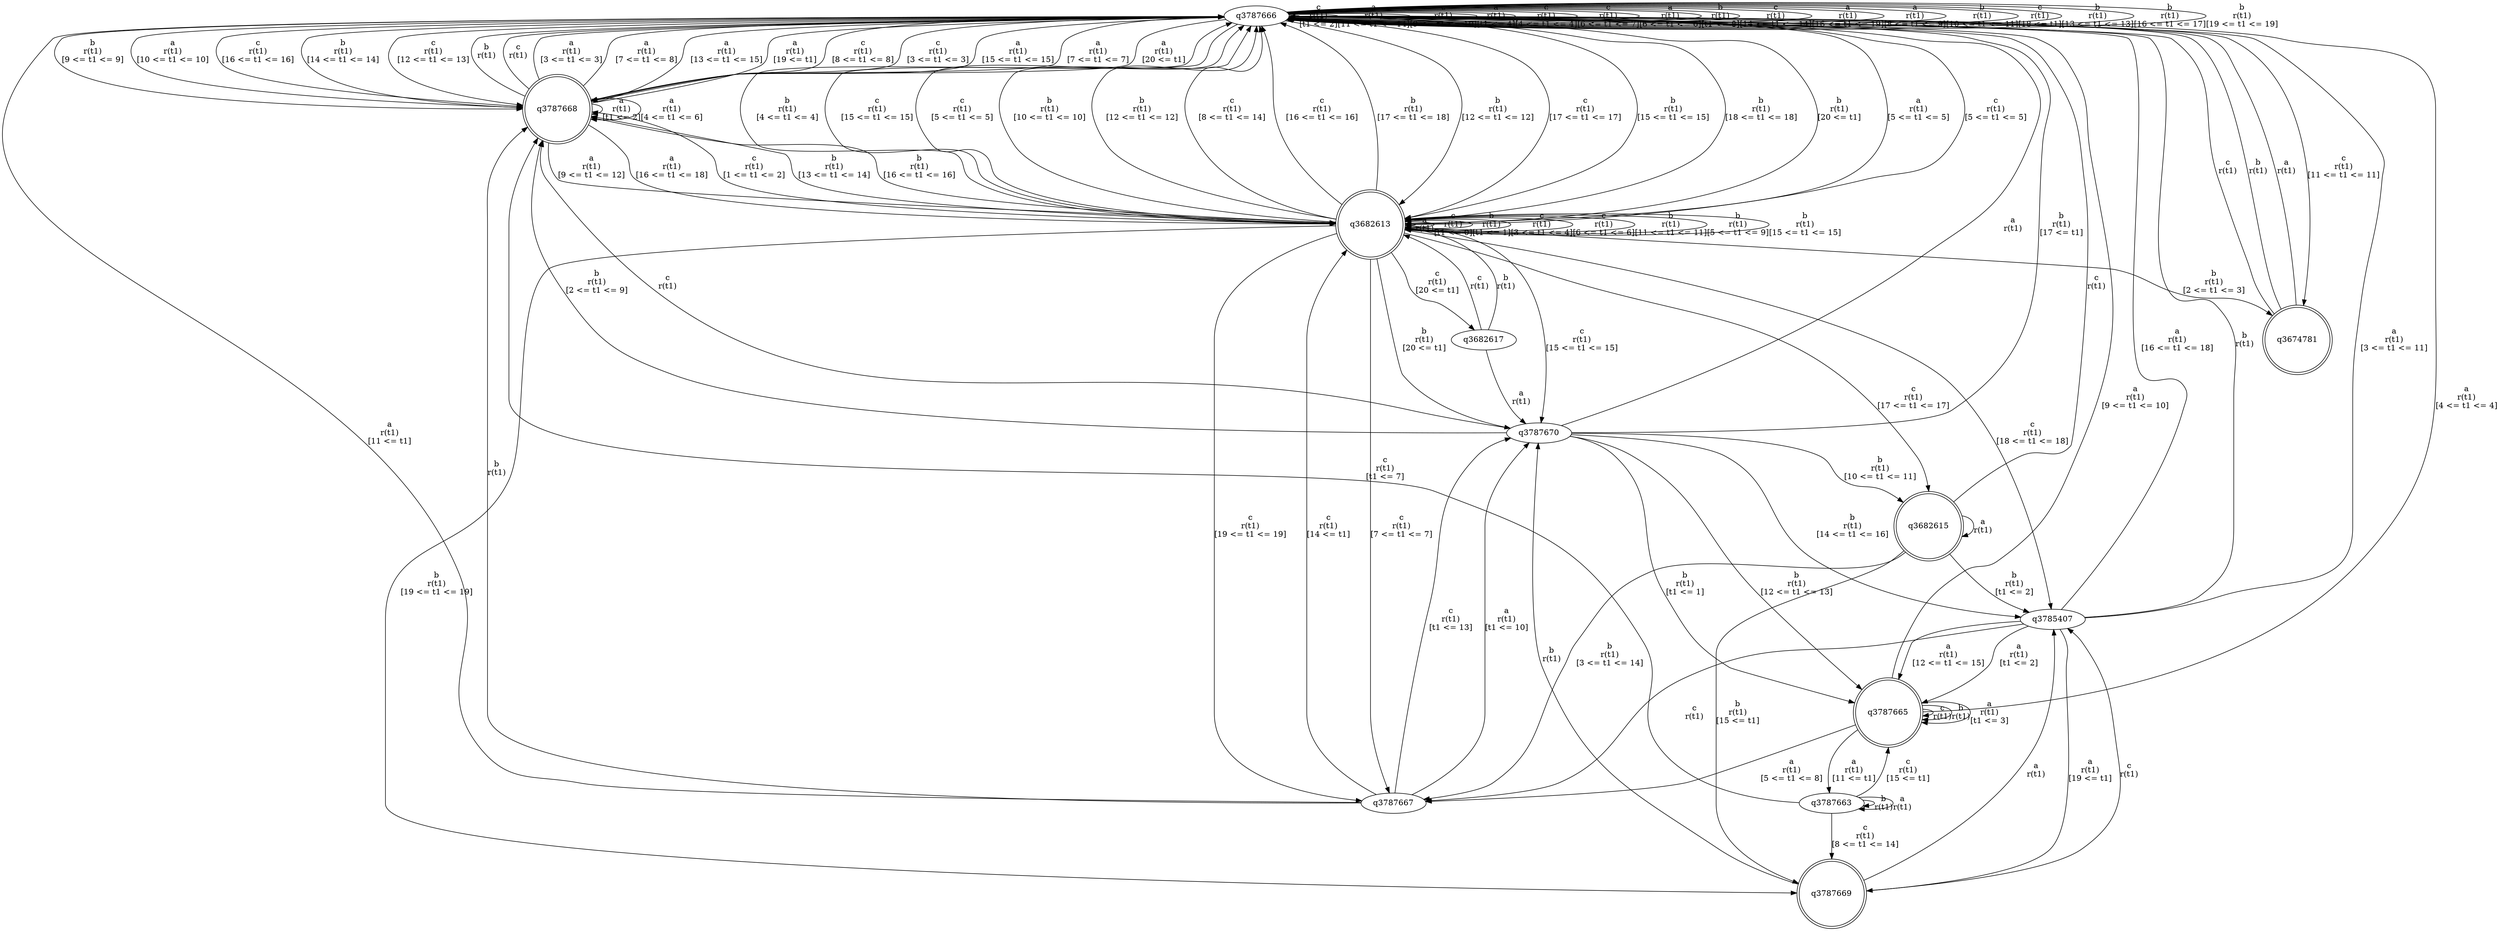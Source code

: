 digraph "tests_1/test102/solution101/solution_verwer" {
	q3787666[label=q3787666]
	q3787668[label=q3787668 shape=doublecircle]
	q3682613[label=q3682613 shape=doublecircle]
	q3674781[label=q3674781 shape=doublecircle]
	q3787667[label=q3787667]
	q3787670[label=q3787670]
	q3787665[label=q3787665 shape=doublecircle]
	q3787663[label=q3787663]
	q3787669[label=q3787669 shape=doublecircle]
	q3785407[label=q3785407]
	q3682615[label=q3682615 shape=doublecircle]
	q3682617[label=q3682617]
	q3787666 -> q3787668[label="c\nr(t1)\n[8 <= t1 <= 8]"]
	q3787668 -> q3787666[label="b\nr(t1)\n"]
	q3787668 -> q3787666[label="c\nr(t1)\n"]
	q3787668 -> q3787668[label="a\nr(t1)\n[t1 <= 2]"]
	q3787668 -> q3787666[label="a\nr(t1)\n[3 <= t1 <= 3]"]
	q3787668 -> q3787668[label="a\nr(t1)\n[4 <= t1 <= 6]"]
	q3787668 -> q3787666[label="a\nr(t1)\n[7 <= t1 <= 8]"]
	q3787668 -> q3787666[label="a\nr(t1)\n[13 <= t1 <= 15]"]
	q3787668 -> q3787666[label="a\nr(t1)\n[19 <= t1]"]
	q3787668 -> q3682613[label="a\nr(t1)\n[9 <= t1 <= 12]"]
	q3682613 -> q3682613[label="a\nr(t1)\n"]
	q3682613 -> q3682613[label="c\nr(t1)\n[t1 <= 0]"]
	q3682613 -> q3682613[label="b\nr(t1)\n[t1 <= 1]"]
	q3682613 -> q3787668[label="c\nr(t1)\n[1 <= t1 <= 2]"]
	q3682613 -> q3674781[label="b\nr(t1)\n[2 <= t1 <= 3]"]
	q3674781 -> q3787666[label="c\nr(t1)\n"]
	q3674781 -> q3787666[label="b\nr(t1)\n"]
	q3674781 -> q3787666[label="a\nr(t1)\n"]
	q3682613 -> q3787666[label="b\nr(t1)\n[4 <= t1 <= 4]"]
	q3682613 -> q3682613[label="c\nr(t1)\n[3 <= t1 <= 4]"]
	q3682613 -> q3787666[label="c\nr(t1)\n[5 <= t1 <= 5]"]
	q3682613 -> q3682613[label="c\nr(t1)\n[6 <= t1 <= 6]"]
	q3682613 -> q3787667[label="c\nr(t1)\n[7 <= t1 <= 7]"]
	q3787667 -> q3787668[label="b\nr(t1)\n"]
	q3787667 -> q3787670[label="c\nr(t1)\n[t1 <= 13]"]
	q3787670 -> q3787666[label="a\nr(t1)\n"]
	q3787670 -> q3787668[label="c\nr(t1)\n"]
	q3787670 -> q3787665[label="b\nr(t1)\n[t1 <= 1]"]
	q3787665 -> q3787665[label="c\nr(t1)\n"]
	q3787665 -> q3787665[label="b\nr(t1)\n"]
	q3787665 -> q3787665[label="a\nr(t1)\n[t1 <= 3]"]
	q3787665 -> q3787666[label="a\nr(t1)\n[4 <= t1 <= 4]"]
	q3787665 -> q3787667[label="a\nr(t1)\n[5 <= t1 <= 8]"]
	q3787665 -> q3787666[label="a\nr(t1)\n[9 <= t1 <= 10]"]
	q3787665 -> q3787663[label="a\nr(t1)\n[11 <= t1]"]
	q3787663 -> q3787663[label="b\nr(t1)\n"]
	q3787663 -> q3787663[label="a\nr(t1)\n"]
	q3787663 -> q3787668[label="c\nr(t1)\n[t1 <= 7]"]
	q3787663 -> q3787669[label="c\nr(t1)\n[8 <= t1 <= 14]"]
	q3787669 -> q3785407[label="c\nr(t1)\n"]
	q3785407 -> q3787666[label="b\nr(t1)\n"]
	q3785407 -> q3787667[label="c\nr(t1)\n"]
	q3785407 -> q3787665[label="a\nr(t1)\n[t1 <= 2]"]
	q3785407 -> q3787666[label="a\nr(t1)\n[3 <= t1 <= 11]"]
	q3785407 -> q3787665[label="a\nr(t1)\n[12 <= t1 <= 15]"]
	q3785407 -> q3787666[label="a\nr(t1)\n[16 <= t1 <= 18]"]
	q3785407 -> q3787669[label="a\nr(t1)\n[19 <= t1]"]
	q3787669 -> q3787670[label="b\nr(t1)\n"]
	q3787669 -> q3785407[label="a\nr(t1)\n"]
	q3787663 -> q3787665[label="c\nr(t1)\n[15 <= t1]"]
	q3787670 -> q3787668[label="b\nr(t1)\n[2 <= t1 <= 9]"]
	q3787670 -> q3785407[label="b\nr(t1)\n[14 <= t1 <= 16]"]
	q3787670 -> q3787666[label="b\nr(t1)\n[17 <= t1]"]
	q3787670 -> q3682615[label="b\nr(t1)\n[10 <= t1 <= 11]"]
	q3682615 -> q3787666[label="c\nr(t1)\n"]
	q3682615 -> q3682615[label="a\nr(t1)\n"]
	q3682615 -> q3785407[label="b\nr(t1)\n[t1 <= 2]"]
	q3682615 -> q3787667[label="b\nr(t1)\n[3 <= t1 <= 14]"]
	q3682615 -> q3787669[label="b\nr(t1)\n[15 <= t1]"]
	q3787670 -> q3787665[label="b\nr(t1)\n[12 <= t1 <= 13]"]
	q3787667 -> q3682613[label="c\nr(t1)\n[14 <= t1]"]
	q3787667 -> q3787666[label="a\nr(t1)\n[11 <= t1]"]
	q3787667 -> q3787670[label="a\nr(t1)\n[t1 <= 10]"]
	q3682613 -> q3787666[label="b\nr(t1)\n[10 <= t1 <= 10]"]
	q3682613 -> q3682613[label="b\nr(t1)\n[11 <= t1 <= 11]"]
	q3682613 -> q3787666[label="b\nr(t1)\n[12 <= t1 <= 12]"]
	q3682613 -> q3787668[label="b\nr(t1)\n[13 <= t1 <= 14]"]
	q3682613 -> q3682613[label="b\nr(t1)\n[5 <= t1 <= 9]"]
	q3682613 -> q3787666[label="c\nr(t1)\n[8 <= t1 <= 14]"]
	q3682613 -> q3682613[label="b\nr(t1)\n[15 <= t1 <= 15]"]
	q3682613 -> q3787670[label="c\nr(t1)\n[15 <= t1 <= 15]"]
	q3682613 -> q3787668[label="b\nr(t1)\n[16 <= t1 <= 16]"]
	q3682613 -> q3787666[label="c\nr(t1)\n[16 <= t1 <= 16]"]
	q3682613 -> q3682615[label="c\nr(t1)\n[17 <= t1 <= 17]"]
	q3682613 -> q3787666[label="b\nr(t1)\n[17 <= t1 <= 18]"]
	q3682613 -> q3785407[label="c\nr(t1)\n[18 <= t1 <= 18]"]
	q3682613 -> q3787669[label="b\nr(t1)\n[19 <= t1 <= 19]"]
	q3682613 -> q3787670[label="b\nr(t1)\n[20 <= t1]"]
	q3682613 -> q3787667[label="c\nr(t1)\n[19 <= t1 <= 19]"]
	q3682613 -> q3682617[label="c\nr(t1)\n[20 <= t1]"]
	q3682617 -> q3682613[label="c\nr(t1)\n"]
	q3682617 -> q3787670[label="a\nr(t1)\n"]
	q3682617 -> q3682613[label="b\nr(t1)\n"]
	q3787668 -> q3682613[label="a\nr(t1)\n[16 <= t1 <= 18]"]
	q3787666 -> q3787666[label="c\nr(t1)\n[t1 <= 2]"]
	q3787666 -> q3787666[label="a\nr(t1)\n[11 <= t1 <= 14]"]
	q3787666 -> q3787668[label="c\nr(t1)\n[3 <= t1 <= 3]"]
	q3787666 -> q3787666[label="c\nr(t1)\n[9 <= t1 <= 10]"]
	q3787666 -> q3787666[label="a\nr(t1)\n[t1 <= 4]"]
	q3787666 -> q3787668[label="a\nr(t1)\n[15 <= t1 <= 15]"]
	q3787666 -> q3787666[label="c\nr(t1)\n[4 <= t1 <= 4]"]
	q3787666 -> q3674781[label="c\nr(t1)\n[11 <= t1 <= 11]"]
	q3787666 -> q3682613[label="a\nr(t1)\n[5 <= t1 <= 5]"]
	q3787666 -> q3682613[label="c\nr(t1)\n[5 <= t1 <= 5]"]
	q3787666 -> q3787666[label="c\nr(t1)\n[6 <= t1 <= 7]"]
	q3787666 -> q3787666[label="a\nr(t1)\n[6 <= t1 <= 6]"]
	q3787666 -> q3787668[label="a\nr(t1)\n[7 <= t1 <= 7]"]
	q3787666 -> q3787666[label="b\nr(t1)\n[t1 <= 8]"]
	q3787666 -> q3787666[label="c\nr(t1)\n[14 <= t1 <= 14]"]
	q3787666 -> q3787668[label="a\nr(t1)\n[20 <= t1]"]
	q3787666 -> q3787666[label="a\nr(t1)\n[16 <= t1 <= 19]"]
	q3787666 -> q3787668[label="b\nr(t1)\n[9 <= t1 <= 9]"]
	q3787666 -> q3682613[label="c\nr(t1)\n[15 <= t1 <= 15]"]
	q3787666 -> q3787668[label="a\nr(t1)\n[10 <= t1 <= 10]"]
	q3787666 -> q3787666[label="a\nr(t1)\n[8 <= t1 <= 9]"]
	q3787666 -> q3787666[label="b\nr(t1)\n[10 <= t1 <= 11]"]
	q3787666 -> q3787668[label="c\nr(t1)\n[16 <= t1 <= 16]"]
	q3787666 -> q3682613[label="b\nr(t1)\n[12 <= t1 <= 12]"]
	q3787666 -> q3682613[label="c\nr(t1)\n[17 <= t1 <= 17]"]
	q3787666 -> q3787666[label="c\nr(t1)\n[18 <= t1]"]
	q3787666 -> q3787666[label="b\nr(t1)\n[13 <= t1 <= 13]"]
	q3787666 -> q3787668[label="b\nr(t1)\n[14 <= t1 <= 14]"]
	q3787666 -> q3682613[label="b\nr(t1)\n[15 <= t1 <= 15]"]
	q3787666 -> q3787666[label="b\nr(t1)\n[16 <= t1 <= 17]"]
	q3787666 -> q3682613[label="b\nr(t1)\n[18 <= t1 <= 18]"]
	q3787666 -> q3787666[label="b\nr(t1)\n[19 <= t1 <= 19]"]
	q3787666 -> q3682613[label="b\nr(t1)\n[20 <= t1]"]
	q3787666 -> q3787668[label="c\nr(t1)\n[12 <= t1 <= 13]"]
}
